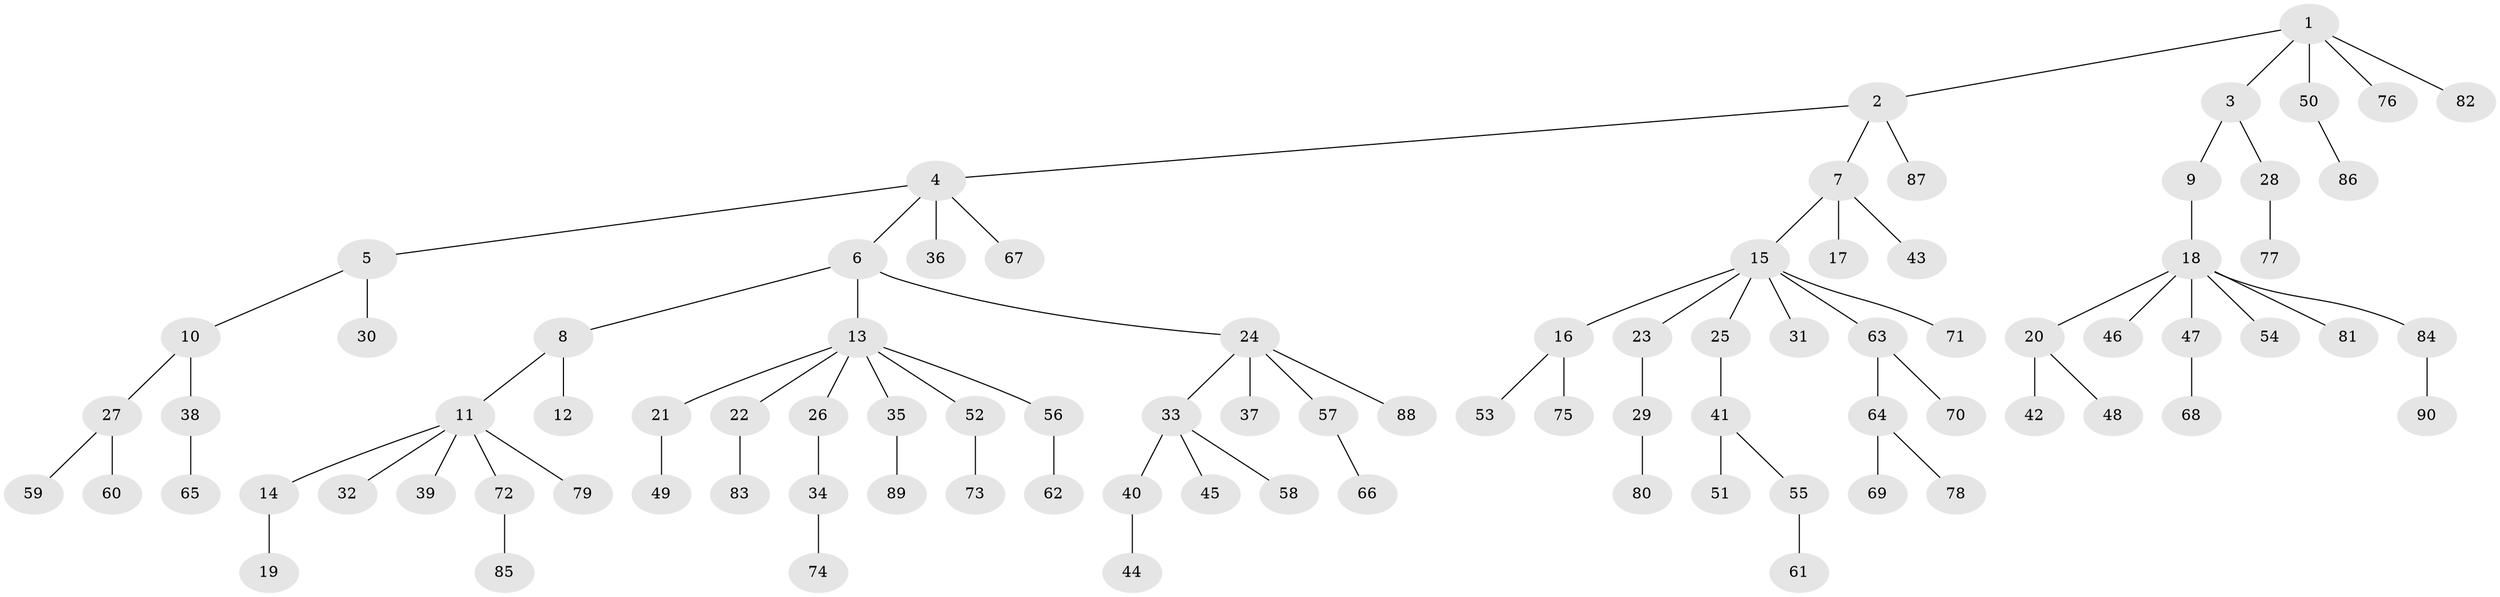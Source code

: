 // coarse degree distribution, {4: 0.05555555555555555, 1: 0.5833333333333334, 2: 0.1388888888888889, 3: 0.1388888888888889, 5: 0.05555555555555555, 6: 0.027777777777777776}
// Generated by graph-tools (version 1.1) at 2025/37/03/04/25 23:37:15]
// undirected, 90 vertices, 89 edges
graph export_dot {
  node [color=gray90,style=filled];
  1;
  2;
  3;
  4;
  5;
  6;
  7;
  8;
  9;
  10;
  11;
  12;
  13;
  14;
  15;
  16;
  17;
  18;
  19;
  20;
  21;
  22;
  23;
  24;
  25;
  26;
  27;
  28;
  29;
  30;
  31;
  32;
  33;
  34;
  35;
  36;
  37;
  38;
  39;
  40;
  41;
  42;
  43;
  44;
  45;
  46;
  47;
  48;
  49;
  50;
  51;
  52;
  53;
  54;
  55;
  56;
  57;
  58;
  59;
  60;
  61;
  62;
  63;
  64;
  65;
  66;
  67;
  68;
  69;
  70;
  71;
  72;
  73;
  74;
  75;
  76;
  77;
  78;
  79;
  80;
  81;
  82;
  83;
  84;
  85;
  86;
  87;
  88;
  89;
  90;
  1 -- 2;
  1 -- 3;
  1 -- 50;
  1 -- 76;
  1 -- 82;
  2 -- 4;
  2 -- 7;
  2 -- 87;
  3 -- 9;
  3 -- 28;
  4 -- 5;
  4 -- 6;
  4 -- 36;
  4 -- 67;
  5 -- 10;
  5 -- 30;
  6 -- 8;
  6 -- 13;
  6 -- 24;
  7 -- 15;
  7 -- 17;
  7 -- 43;
  8 -- 11;
  8 -- 12;
  9 -- 18;
  10 -- 27;
  10 -- 38;
  11 -- 14;
  11 -- 32;
  11 -- 39;
  11 -- 72;
  11 -- 79;
  13 -- 21;
  13 -- 22;
  13 -- 26;
  13 -- 35;
  13 -- 52;
  13 -- 56;
  14 -- 19;
  15 -- 16;
  15 -- 23;
  15 -- 25;
  15 -- 31;
  15 -- 63;
  15 -- 71;
  16 -- 53;
  16 -- 75;
  18 -- 20;
  18 -- 46;
  18 -- 47;
  18 -- 54;
  18 -- 81;
  18 -- 84;
  20 -- 42;
  20 -- 48;
  21 -- 49;
  22 -- 83;
  23 -- 29;
  24 -- 33;
  24 -- 37;
  24 -- 57;
  24 -- 88;
  25 -- 41;
  26 -- 34;
  27 -- 59;
  27 -- 60;
  28 -- 77;
  29 -- 80;
  33 -- 40;
  33 -- 45;
  33 -- 58;
  34 -- 74;
  35 -- 89;
  38 -- 65;
  40 -- 44;
  41 -- 51;
  41 -- 55;
  47 -- 68;
  50 -- 86;
  52 -- 73;
  55 -- 61;
  56 -- 62;
  57 -- 66;
  63 -- 64;
  63 -- 70;
  64 -- 69;
  64 -- 78;
  72 -- 85;
  84 -- 90;
}
